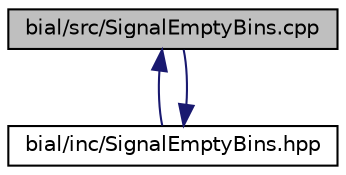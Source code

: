 digraph "bial/src/SignalEmptyBins.cpp"
{
  edge [fontname="Helvetica",fontsize="10",labelfontname="Helvetica",labelfontsize="10"];
  node [fontname="Helvetica",fontsize="10",shape=record];
  Node1 [label="bial/src/SignalEmptyBins.cpp",height=0.2,width=0.4,color="black", fillcolor="grey75", style="filled", fontcolor="black"];
  Node1 -> Node2 [dir="back",color="midnightblue",fontsize="10",style="solid",fontname="Helvetica"];
  Node2 [label="bial/inc/SignalEmptyBins.hpp",height=0.2,width=0.4,color="black", fillcolor="white", style="filled",URL="$_signal_empty_bins_8hpp.html"];
  Node2 -> Node1 [dir="back",color="midnightblue",fontsize="10",style="solid",fontname="Helvetica"];
}
